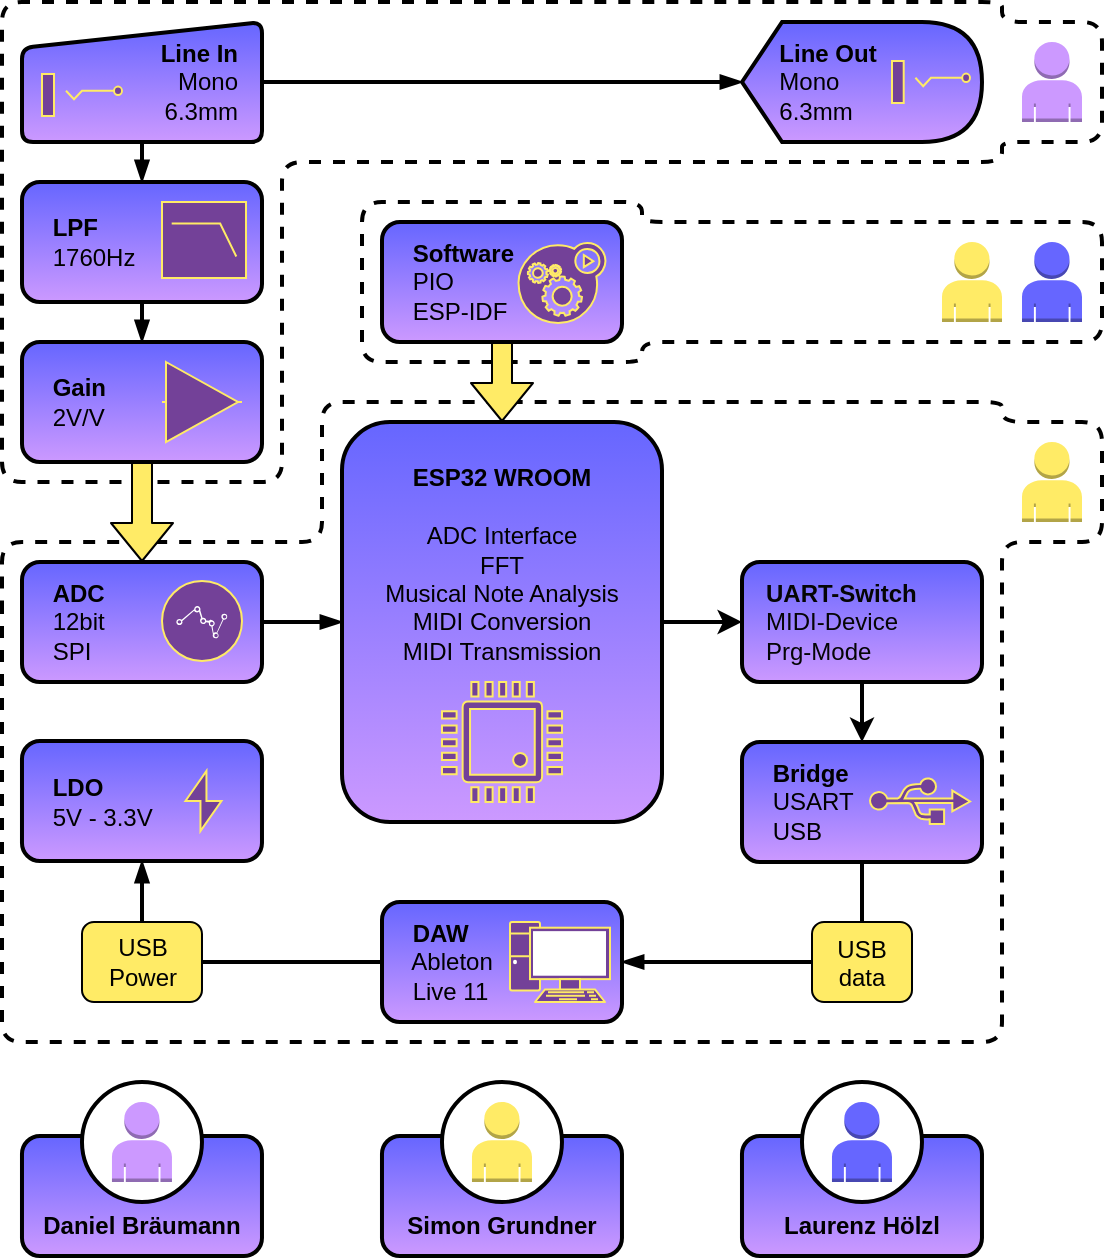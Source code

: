 <mxfile compressed="true" version="16.1.2" type="device"><diagram name="Page-1" id="90a13364-a465-7bf4-72fc-28e22215d7a0"><mxGraphModel dx="1707" dy="1003" grid="1" gridSize="10" guides="1" tooltips="1" connect="1" arrows="1" fold="1" page="1" pageScale="1.5" pageWidth="827" pageHeight="1169" background="none" math="0" shadow="0"><root><mxCell id="0" style=";html=1;"/><mxCell id="1" style=";html=1;" parent="0"/><mxCell id="XrCChwSz2AS1Mx0FTjyG-165" style="edgeStyle=orthogonalEdgeStyle;rounded=1;orthogonalLoop=1;jettySize=auto;html=1;exitX=1;exitY=0.5;exitDx=0;exitDy=0;entryX=0;entryY=0.5;entryDx=0;entryDy=0;strokeColor=default;strokeWidth=2;fontColor=default;endArrow=blockThin;endFill=1;fillColor=#CC99FF;" parent="1" source="XrCChwSz2AS1Mx0FTjyG-34" target="XrCChwSz2AS1Mx0FTjyG-2" edge="1"><mxGeometry relative="1" as="geometry"/></mxCell><mxCell id="XrCChwSz2AS1Mx0FTjyG-34" value="&amp;nbsp; &amp;nbsp; &lt;b&gt;ADC&lt;br&gt;&lt;/b&gt;&lt;span&gt;&amp;nbsp; &amp;nbsp; 12bit&lt;br&gt;&lt;/span&gt;&lt;b&gt;&amp;nbsp; &amp;nbsp; &lt;/b&gt;SPI" style="rounded=1;whiteSpace=wrap;html=1;shadow=0;glass=0;sketch=0;strokeWidth=2;align=left;fillColor=#6666FF;gradientColor=#CC99FF;" parent="1" vertex="1"><mxGeometry x="430" y="550" width="120" height="60" as="geometry"/></mxCell><mxCell id="XrCChwSz2AS1Mx0FTjyG-75" style="edgeStyle=orthogonalEdgeStyle;rounded=1;orthogonalLoop=1;jettySize=auto;html=1;exitX=1;exitY=0.5;exitDx=0;exitDy=0;entryX=0;entryY=0.5;entryDx=0;entryDy=0;entryPerimeter=0;strokeWidth=2;endArrow=blockThin;endFill=1;" parent="1" source="XrCChwSz2AS1Mx0FTjyG-1" target="XrCChwSz2AS1Mx0FTjyG-60" edge="1"><mxGeometry relative="1" as="geometry"/></mxCell><mxCell id="XrCChwSz2AS1Mx0FTjyG-76" style="edgeStyle=orthogonalEdgeStyle;rounded=1;orthogonalLoop=1;jettySize=auto;html=1;strokeWidth=2;endArrow=blockThin;endFill=1;" parent="1" source="XrCChwSz2AS1Mx0FTjyG-1" target="XrCChwSz2AS1Mx0FTjyG-39" edge="1"><mxGeometry relative="1" as="geometry"/></mxCell><mxCell id="XrCChwSz2AS1Mx0FTjyG-1" value="&lt;b&gt;Line In&amp;nbsp; &amp;nbsp;&lt;br&gt;&lt;/b&gt;Mono&amp;nbsp; &amp;nbsp;&lt;br&gt;6.3mm&lt;b&gt;&amp;nbsp; &amp;nbsp;&lt;/b&gt;" style="html=1;strokeWidth=2;shape=manualInput;whiteSpace=wrap;rounded=1;size=13;arcSize=11;glass=0;sketch=0;align=right;gradientColor=#CC99FF;fillColor=#6666FF;" parent="1" vertex="1"><mxGeometry x="430" y="280" width="120" height="60" as="geometry"/></mxCell><mxCell id="eApQmJibWsZ8MjOWo21G-2" style="edgeStyle=orthogonalEdgeStyle;rounded=0;orthogonalLoop=1;jettySize=auto;html=1;entryX=0;entryY=0.5;entryDx=0;entryDy=0;strokeWidth=2;" parent="1" source="XrCChwSz2AS1Mx0FTjyG-2" target="eApQmJibWsZ8MjOWo21G-1" edge="1"><mxGeometry relative="1" as="geometry"/></mxCell><mxCell id="XrCChwSz2AS1Mx0FTjyG-2" value="&lt;b&gt;&lt;br&gt;ESP32 WROOM&lt;/b&gt;&lt;br&gt;&lt;br&gt;ADC Interface&lt;br&gt;FFT&lt;br&gt;Musical Note Analysis&lt;br&gt;MIDI Conversion&lt;br&gt;MIDI Transmission" style="rounded=1;whiteSpace=wrap;html=1;glass=0;sketch=0;strokeWidth=2;verticalAlign=top;gradientColor=#CC99FF;fillColor=#6666FF;" parent="1" vertex="1"><mxGeometry x="590" y="480" width="160" height="200" as="geometry"/></mxCell><mxCell id="XrCChwSz2AS1Mx0FTjyG-30" value="" style="aspect=fixed;perimeter=ellipsePerimeter;html=1;align=center;shadow=0;dashed=0;fontColor=#4277BB;labelBackgroundColor=#ffffff;fontSize=12;spacingTop=3;image;image=img/lib/ibm/analytics/data_repositories.svg;rounded=0;glass=0;sketch=0;strokeWidth=2;imageBackground=none;imageBorder=none;" parent="1" vertex="1"><mxGeometry x="500" y="559.5" width="40" height="40" as="geometry"/></mxCell><mxCell id="XrCChwSz2AS1Mx0FTjyG-77" style="edgeStyle=orthogonalEdgeStyle;rounded=1;orthogonalLoop=1;jettySize=auto;html=1;strokeWidth=2;endArrow=blockThin;endFill=1;" parent="1" source="XrCChwSz2AS1Mx0FTjyG-39" target="XrCChwSz2AS1Mx0FTjyG-73" edge="1"><mxGeometry relative="1" as="geometry"/></mxCell><mxCell id="XrCChwSz2AS1Mx0FTjyG-39" value="&amp;nbsp; &amp;nbsp; &lt;b&gt;LPF&lt;/b&gt;&lt;br&gt;&lt;b&gt;&amp;nbsp; &amp;nbsp; &lt;/b&gt;1760Hz" style="rounded=1;whiteSpace=wrap;html=1;shadow=0;glass=0;sketch=0;strokeWidth=2;align=left;fillColor=#6666FF;gradientColor=#CC99FF;" parent="1" vertex="1"><mxGeometry x="430" y="360" width="120" height="60" as="geometry"/></mxCell><mxCell id="XrCChwSz2AS1Mx0FTjyG-15" value="" style="verticalLabelPosition=bottom;shadow=0;dashed=0;align=center;html=1;verticalAlign=top;shape=mxgraph.electrical.logic_gates.lowpass_filter;rounded=0;glass=0;sketch=0;strokeWidth=1;fillColor=#734198;strokeColor=#FFEB66;" parent="1" vertex="1"><mxGeometry x="500" y="370" width="42" height="38" as="geometry"/></mxCell><mxCell id="XrCChwSz2AS1Mx0FTjyG-46" value="" style="ellipse;whiteSpace=wrap;html=1;aspect=fixed;rounded=0;shadow=0;glass=0;sketch=0;strokeColor=#FFEB66;strokeWidth=1;fillColor=none;gradientColor=#CC99FF;" parent="1" vertex="1"><mxGeometry x="500" y="559.5" width="40" height="40" as="geometry"/></mxCell><mxCell id="XrCChwSz2AS1Mx0FTjyG-51" value="" style="pointerEvents=1;verticalLabelPosition=bottom;shadow=0;dashed=0;align=center;html=1;verticalAlign=top;shape=mxgraph.electrical.miscellaneous.2_conductor_jack;rounded=0;glass=0;sketch=0;strokeColor=#FFEB66;strokeWidth=1;fillColor=#734198;gradientColor=none;direction=east;" parent="1" vertex="1"><mxGeometry x="440" y="306" width="40" height="21" as="geometry"/></mxCell><mxCell id="XrCChwSz2AS1Mx0FTjyG-182" style="edgeStyle=orthogonalEdgeStyle;rounded=1;orthogonalLoop=1;jettySize=auto;html=1;exitX=0;exitY=0.5;exitDx=0;exitDy=0;strokeColor=default;strokeWidth=2;fontColor=default;endArrow=none;endFill=0;fillColor=#CC99FF;" parent="1" source="XrCChwSz2AS1Mx0FTjyG-53" target="XrCChwSz2AS1Mx0FTjyG-181" edge="1"><mxGeometry relative="1" as="geometry"><mxPoint x="540" y="770" as="targetPoint"/></mxGeometry></mxCell><mxCell id="XrCChwSz2AS1Mx0FTjyG-53" value="&amp;nbsp; &amp;nbsp; &lt;b&gt;DAW&lt;/b&gt;&lt;br&gt;&amp;nbsp; &amp;nbsp; Ableton&lt;br&gt;&amp;nbsp; &amp;nbsp; Live 11" style="rounded=1;whiteSpace=wrap;html=1;shadow=0;glass=0;sketch=0;strokeColor=#000000;strokeWidth=2;fillColor=#6666FF;gradientColor=#CC99FF;align=left;" parent="1" vertex="1"><mxGeometry x="610" y="720" width="120" height="60" as="geometry"/></mxCell><mxCell id="XrCChwSz2AS1Mx0FTjyG-52" value="" style="fontColor=#0066CC;verticalAlign=top;verticalLabelPosition=bottom;labelPosition=center;align=center;html=1;outlineConnect=0;fillColor=#734198;strokeColor=#FFEB66;gradientColor=none;gradientDirection=north;strokeWidth=2;shape=mxgraph.networks.pc;rounded=1;shadow=0;glass=0;sketch=0;" parent="1" vertex="1"><mxGeometry x="674" y="730" width="50" height="40" as="geometry"/></mxCell><mxCell id="XrCChwSz2AS1Mx0FTjyG-54" value="" style="pointerEvents=1;shadow=0;dashed=0;html=1;strokeColor=#FFEB66;fillColor=#734198;labelPosition=center;verticalLabelPosition=bottom;verticalAlign=top;align=center;outlineConnect=0;shape=mxgraph.veeam.cpu;rounded=1;glass=0;sketch=0;strokeWidth=1;gradientColor=none;" parent="1" vertex="1"><mxGeometry x="640" y="610" width="60" height="60" as="geometry"/></mxCell><mxCell id="XrCChwSz2AS1Mx0FTjyG-55" value="&lt;b&gt;&amp;nbsp; &amp;nbsp; Bridge&lt;/b&gt;&lt;br&gt;&amp;nbsp; &amp;nbsp; USART&lt;br&gt;&amp;nbsp; &amp;nbsp; USB" style="rounded=1;whiteSpace=wrap;html=1;shadow=0;glass=0;sketch=0;strokeColor=#000000;strokeWidth=2;fillColor=#6666FF;gradientColor=#CC99FF;align=left;" parent="1" vertex="1"><mxGeometry x="790" y="640" width="120" height="60" as="geometry"/></mxCell><mxCell id="XrCChwSz2AS1Mx0FTjyG-60" value="&lt;div style=&quot;&quot;&gt;&lt;b style=&quot;background-color: initial;&quot;&gt;&amp;nbsp; &amp;nbsp; &amp;nbsp;Line Out&lt;/b&gt;&lt;/div&gt;&lt;div style=&quot;&quot;&gt;&lt;b style=&quot;font-weight: bold; background-color: initial;&quot;&gt;&amp;nbsp; &amp;nbsp; &amp;nbsp;&lt;/b&gt;&lt;span style=&quot;background-color: initial;&quot;&gt;Mono&lt;/span&gt;&lt;/div&gt;&lt;span style=&quot;background-color: initial;&quot;&gt;&lt;div style=&quot;&quot;&gt;&lt;span style=&quot;background-color: initial;&quot;&gt;&amp;nbsp; &amp;nbsp; &amp;nbsp;6.3mm&lt;/span&gt;&lt;/div&gt;&lt;/span&gt;" style="shape=display;whiteSpace=wrap;html=1;rounded=0;glass=0;sketch=0;strokeWidth=2;align=left;size=0.167;gradientColor=#CC99FF;fillColor=#6666FF;" parent="1" vertex="1"><mxGeometry x="790" y="280" width="120" height="60" as="geometry"/></mxCell><mxCell id="XrCChwSz2AS1Mx0FTjyG-61" value="" style="pointerEvents=1;verticalLabelPosition=bottom;shadow=0;dashed=0;align=center;html=1;verticalAlign=top;shape=mxgraph.electrical.miscellaneous.2_conductor_jack;rounded=0;glass=0;sketch=0;strokeColor=#FFEB66;strokeWidth=1;fillColor=#734198;gradientColor=none;" parent="1" vertex="1"><mxGeometry x="865" y="299.5" width="39" height="21" as="geometry"/></mxCell><mxCell id="XrCChwSz2AS1Mx0FTjyG-73" value="&lt;b&gt;&amp;nbsp; &amp;nbsp; Gain&lt;br&gt;&amp;nbsp; &amp;nbsp; &lt;/b&gt;2V/V" style="rounded=1;whiteSpace=wrap;html=1;shadow=0;glass=0;sketch=0;strokeColor=#000000;strokeWidth=2;fillColor=#6666FF;gradientColor=#CC99FF;align=left;" parent="1" vertex="1"><mxGeometry x="430" y="440" width="120" height="60" as="geometry"/></mxCell><mxCell id="XrCChwSz2AS1Mx0FTjyG-19" value="" style="verticalLabelPosition=bottom;shadow=0;dashed=0;align=center;html=1;verticalAlign=top;shape=mxgraph.electrical.abstract.amplifier;rounded=0;glass=0;sketch=0;strokeWidth=1;fillColor=#734198;strokeColor=#FFEB66;" parent="1" vertex="1"><mxGeometry x="500" y="450" width="40" height="40" as="geometry"/></mxCell><mxCell id="XrCChwSz2AS1Mx0FTjyG-81" value="" style="endArrow=none;dashed=1;html=1;strokeWidth=2;rounded=1;" parent="1" edge="1"><mxGeometry width="50" height="50" relative="1" as="geometry"><mxPoint x="710" y="270" as="sourcePoint"/><mxPoint x="710" y="270" as="targetPoint"/><Array as="points"><mxPoint x="420" y="270"/><mxPoint x="420" y="429"/><mxPoint x="420" y="510"/><mxPoint x="560" y="510"/><mxPoint x="560" y="350"/><mxPoint x="920" y="350"/><mxPoint x="920" y="340"/><mxPoint x="970" y="340"/><mxPoint x="970" y="280"/><mxPoint x="920" y="280"/><mxPoint x="920" y="270"/></Array></mxGeometry></mxCell><mxCell id="XrCChwSz2AS1Mx0FTjyG-85" value="" style="endArrow=none;dashed=1;html=1;rounded=1;strokeWidth=2;" parent="1" edge="1"><mxGeometry y="-20" width="50" height="50" relative="1" as="geometry"><mxPoint x="420" y="570" as="sourcePoint"/><mxPoint x="420" y="570" as="targetPoint"/><Array as="points"><mxPoint x="420" y="620"/><mxPoint x="420" y="700"/><mxPoint x="420" y="790"/><mxPoint x="920" y="790"/><mxPoint x="920" y="540"/><mxPoint x="970" y="540"/><mxPoint x="970" y="480"/><mxPoint x="920" y="480"/><mxPoint x="920" y="470"/><mxPoint x="580" y="470"/><mxPoint x="580" y="540"/><mxPoint x="420" y="540"/></Array><mxPoint as="offset"/></mxGeometry></mxCell><mxCell id="XrCChwSz2AS1Mx0FTjyG-90" value="&lt;b&gt;&amp;nbsp; &amp;nbsp; Software&lt;br&gt;&amp;nbsp; &amp;nbsp; &lt;/b&gt;PIO&lt;br&gt;&amp;nbsp; &amp;nbsp; ESP-IDF" style="rounded=1;whiteSpace=wrap;html=1;shadow=0;glass=0;sketch=0;strokeColor=#000000;strokeWidth=2;fillColor=#6666FF;gradientColor=#CC99FF;align=left;" parent="1" vertex="1"><mxGeometry x="610" y="380" width="120" height="60" as="geometry"/></mxCell><mxCell id="XrCChwSz2AS1Mx0FTjyG-89" value="" style="sketch=0;html=1;aspect=fixed;strokeColor=#FFEB66;shadow=0;align=center;verticalAlign=top;fillColor=#734198;shape=mxgraph.gcp2.gear_load;rounded=1;glass=0;strokeWidth=1;" parent="1" vertex="1"><mxGeometry x="678.26" y="390.5" width="43.48" height="40" as="geometry"/></mxCell><mxCell id="XrCChwSz2AS1Mx0FTjyG-101" value="" style="outlineConnect=0;dashed=0;verticalLabelPosition=bottom;verticalAlign=top;align=center;html=1;shape=mxgraph.aws3.user;fillColor=#6666FF;rounded=1;shadow=0;glass=0;sketch=0;strokeColor=none;strokeWidth=2;" parent="1" vertex="1"><mxGeometry x="930" y="390" width="30" height="40" as="geometry"/></mxCell><mxCell id="XrCChwSz2AS1Mx0FTjyG-102" value="" style="outlineConnect=0;dashed=0;verticalLabelPosition=bottom;verticalAlign=top;align=center;html=1;shape=mxgraph.aws3.user;fillColor=#CC99FF;rounded=1;shadow=0;glass=0;sketch=0;strokeColor=none;strokeWidth=2;" parent="1" vertex="1"><mxGeometry x="930" y="290" width="30" height="40" as="geometry"/></mxCell><mxCell id="XrCChwSz2AS1Mx0FTjyG-103" value="" style="outlineConnect=0;dashed=0;verticalLabelPosition=bottom;verticalAlign=top;align=center;html=1;shape=mxgraph.aws3.user;fillColor=#FFEB66;rounded=1;shadow=0;glass=0;sketch=0;strokeColor=none;strokeWidth=2;" parent="1" vertex="1"><mxGeometry x="930" y="490" width="30" height="40" as="geometry"/></mxCell><mxCell id="XrCChwSz2AS1Mx0FTjyG-107" value="" style="outlineConnect=0;dashed=0;verticalLabelPosition=bottom;verticalAlign=top;align=center;html=1;shape=mxgraph.aws3.user;fillColor=#FFEB66;rounded=1;shadow=0;glass=0;sketch=0;strokeColor=none;strokeWidth=2;" parent="1" vertex="1"><mxGeometry x="890" y="390" width="30" height="40" as="geometry"/></mxCell><mxCell id="XrCChwSz2AS1Mx0FTjyG-115" value="&lt;b&gt;&amp;nbsp; &amp;nbsp; LDO&lt;br&gt;&lt;/b&gt;&amp;nbsp; &amp;nbsp; 5V - 3.3V" style="rounded=1;whiteSpace=wrap;html=1;shadow=0;glass=0;sketch=0;strokeColor=#000000;strokeWidth=2;fillColor=#6666FF;gradientColor=#CC99FF;align=left;" parent="1" vertex="1"><mxGeometry x="429.99" y="639.5" width="120" height="60" as="geometry"/></mxCell><mxCell id="XrCChwSz2AS1Mx0FTjyG-139" value="" style="html=1;verticalLabelPosition=bottom;align=center;labelBackgroundColor=#ffffff;verticalAlign=top;strokeWidth=1;strokeColor=#FFEB66;shadow=0;dashed=0;shape=mxgraph.ios7.icons.flash;rounded=1;glass=0;sketch=0;fontColor=#FFEB66;fillColor=#734198;gradientColor=none;" parent="1" vertex="1"><mxGeometry x="511.73" y="654.5" width="18" height="30" as="geometry"/></mxCell><mxCell id="XrCChwSz2AS1Mx0FTjyG-141" value="" style="sketch=0;aspect=fixed;pointerEvents=1;shadow=0;dashed=0;html=1;strokeColor=#FFEB66;labelPosition=center;verticalLabelPosition=bottom;verticalAlign=top;align=center;fillColor=#734198;shape=mxgraph.mscae.enterprise.usb;rounded=1;glass=0;labelBorderColor=default;strokeWidth=1;fontColor=#FFEB66;" parent="1" vertex="1"><mxGeometry x="854" y="658" width="50" height="23" as="geometry"/></mxCell><mxCell id="XrCChwSz2AS1Mx0FTjyG-161" value="" style="endArrow=none;dashed=1;html=1;rounded=1;strokeColor=default;strokeWidth=2;fontColor=default;fillColor=#CC99FF;" parent="1" edge="1"><mxGeometry width="50" height="50" relative="1" as="geometry"><mxPoint x="970" y="410" as="sourcePoint"/><mxPoint x="970" y="410" as="targetPoint"/><Array as="points"><mxPoint x="970" y="440"/><mxPoint x="740" y="440"/><mxPoint x="740" y="450"/><mxPoint x="600" y="450"/><mxPoint x="600" y="370"/><mxPoint x="740" y="370"/><mxPoint x="740" y="380"/><mxPoint x="970" y="380"/></Array></mxGeometry></mxCell><mxCell id="XrCChwSz2AS1Mx0FTjyG-159" style="edgeStyle=orthogonalEdgeStyle;rounded=1;orthogonalLoop=1;jettySize=auto;html=1;exitX=0.5;exitY=1;exitDx=0;exitDy=0;entryX=0.5;entryY=0;entryDx=0;entryDy=0;strokeColor=default;strokeWidth=1;fontColor=default;endArrow=blockThin;endFill=1;fillColor=#FFEB66;shape=flexArrow;" parent="1" source="XrCChwSz2AS1Mx0FTjyG-90" target="XrCChwSz2AS1Mx0FTjyG-2" edge="1"><mxGeometry relative="1" as="geometry"/></mxCell><mxCell id="XrCChwSz2AS1Mx0FTjyG-167" style="edgeStyle=orthogonalEdgeStyle;rounded=1;orthogonalLoop=1;jettySize=auto;html=1;entryX=0.5;entryY=0;entryDx=0;entryDy=0;strokeColor=default;strokeWidth=1;fontColor=default;endArrow=blockThin;endFill=1;fillColor=#FFEB66;shape=flexArrow;" parent="1" source="XrCChwSz2AS1Mx0FTjyG-73" target="XrCChwSz2AS1Mx0FTjyG-34" edge="1"><mxGeometry relative="1" as="geometry"/></mxCell><mxCell id="XrCChwSz2AS1Mx0FTjyG-185" style="edgeStyle=orthogonalEdgeStyle;rounded=1;orthogonalLoop=1;jettySize=auto;html=1;entryX=1;entryY=0.5;entryDx=0;entryDy=0;strokeColor=default;strokeWidth=2;fontColor=default;endArrow=blockThin;endFill=1;fillColor=#CC99FF;" parent="1" source="XrCChwSz2AS1Mx0FTjyG-173" target="XrCChwSz2AS1Mx0FTjyG-53" edge="1"><mxGeometry relative="1" as="geometry"/></mxCell><mxCell id="XrCChwSz2AS1Mx0FTjyG-173" value="USB&#10;data" style="text;align=center;verticalAlign=middle;resizable=0;points=[];autosize=1;strokeColor=default;fillColor=#FFEB66;fontColor=default;rounded=1;" parent="1" vertex="1"><mxGeometry x="825" y="730" width="50" height="40" as="geometry"/></mxCell><mxCell id="XrCChwSz2AS1Mx0FTjyG-174" value="" style="edgeStyle=orthogonalEdgeStyle;rounded=1;orthogonalLoop=1;jettySize=auto;html=1;exitX=0.5;exitY=1;exitDx=0;exitDy=0;entryX=0.5;entryY=0;entryDx=0;entryDy=0;strokeColor=default;strokeWidth=2;fontColor=default;endArrow=none;endFill=1;fillColor=#CC99FF;" parent="1" source="XrCChwSz2AS1Mx0FTjyG-55" target="XrCChwSz2AS1Mx0FTjyG-173" edge="1"><mxGeometry relative="1" as="geometry"><mxPoint x="850" y="660" as="sourcePoint"/><mxPoint x="850" y="740" as="targetPoint"/></mxGeometry></mxCell><mxCell id="XrCChwSz2AS1Mx0FTjyG-183" style="edgeStyle=orthogonalEdgeStyle;rounded=1;orthogonalLoop=1;jettySize=auto;html=1;strokeColor=default;strokeWidth=2;fontColor=default;endArrow=blockThin;endFill=1;fillColor=#CC99FF;" parent="1" source="XrCChwSz2AS1Mx0FTjyG-181" target="XrCChwSz2AS1Mx0FTjyG-115" edge="1"><mxGeometry relative="1" as="geometry"/></mxCell><mxCell id="XrCChwSz2AS1Mx0FTjyG-181" value="USB&lt;br&gt;Power&lt;br&gt;" style="text;html=1;align=center;verticalAlign=middle;resizable=0;points=[];autosize=1;strokeColor=default;fillColor=#FFEB66;fontColor=default;rounded=1;" parent="1" vertex="1"><mxGeometry x="459.995" y="730" width="60" height="40" as="geometry"/></mxCell><mxCell id="MDvXdJBfjP7d_QoBeSWp-39" value="&lt;b&gt;&lt;br&gt;&lt;br&gt;Daniel Bräumann&lt;/b&gt;" style="rounded=1;whiteSpace=wrap;html=1;shadow=0;strokeColor=default;strokeWidth=2;fillColor=#CC99FF;gradientColor=#6666FF;gradientDirection=north;" parent="1" vertex="1"><mxGeometry x="429.99" y="837" width="120" height="60" as="geometry"/></mxCell><mxCell id="MDvXdJBfjP7d_QoBeSWp-40" value="&lt;b&gt;&lt;br&gt;&lt;br&gt;Simon Grundner&lt;/b&gt;" style="rounded=1;whiteSpace=wrap;html=1;shadow=0;strokeColor=default;strokeWidth=2;fillColor=#CC99FF;gradientColor=#6666FF;gradientDirection=north;" parent="1" vertex="1"><mxGeometry x="609.99" y="837" width="120" height="60" as="geometry"/></mxCell><mxCell id="MDvXdJBfjP7d_QoBeSWp-41" value="&lt;b&gt;&lt;br&gt;&lt;br&gt;Laurenz Hölzl&lt;/b&gt;" style="rounded=1;whiteSpace=wrap;html=1;shadow=0;strokeColor=default;strokeWidth=2;fillColor=#CC99FF;gradientColor=#6666FF;gradientDirection=north;" parent="1" vertex="1"><mxGeometry x="789.99" y="837" width="120" height="60" as="geometry"/></mxCell><mxCell id="MDvXdJBfjP7d_QoBeSWp-46" value="" style="ellipse;whiteSpace=wrap;html=1;rounded=1;shadow=0;sketch=0;strokeColor=default;strokeWidth=2;fillColor=default;gradientColor=none;gradientDirection=south;" parent="1" vertex="1"><mxGeometry x="459.99" y="810" width="60" height="60" as="geometry"/></mxCell><mxCell id="MDvXdJBfjP7d_QoBeSWp-44" value="" style="outlineConnect=0;dashed=0;verticalLabelPosition=bottom;verticalAlign=top;align=center;html=1;shape=mxgraph.aws3.user;fillColor=#CC99FF;rounded=1;shadow=0;glass=0;sketch=0;strokeColor=none;strokeWidth=2;" parent="1" vertex="1"><mxGeometry x="474.98" y="820" width="30" height="40" as="geometry"/></mxCell><mxCell id="MDvXdJBfjP7d_QoBeSWp-47" value="" style="ellipse;whiteSpace=wrap;html=1;rounded=1;shadow=0;sketch=0;strokeColor=default;strokeWidth=2;fillColor=default;gradientColor=none;gradientDirection=south;" parent="1" vertex="1"><mxGeometry x="639.99" y="810" width="60" height="60" as="geometry"/></mxCell><mxCell id="MDvXdJBfjP7d_QoBeSWp-48" value="" style="ellipse;whiteSpace=wrap;html=1;rounded=1;shadow=0;sketch=0;strokeColor=default;strokeWidth=2;fillColor=default;gradientColor=none;gradientDirection=south;" parent="1" vertex="1"><mxGeometry x="819.99" y="810" width="60" height="60" as="geometry"/></mxCell><mxCell id="MDvXdJBfjP7d_QoBeSWp-42" value="" style="outlineConnect=0;dashed=0;verticalLabelPosition=bottom;verticalAlign=top;align=center;html=1;shape=mxgraph.aws3.user;fillColor=#FFEB66;rounded=1;shadow=0;glass=0;sketch=0;strokeColor=none;strokeWidth=2;" parent="1" vertex="1"><mxGeometry x="654.99" y="820" width="30" height="40" as="geometry"/></mxCell><mxCell id="MDvXdJBfjP7d_QoBeSWp-43" value="" style="outlineConnect=0;dashed=0;verticalLabelPosition=bottom;verticalAlign=top;align=center;html=1;shape=mxgraph.aws3.user;fillColor=#6666FF;rounded=1;shadow=0;glass=0;sketch=0;strokeColor=none;strokeWidth=2;" parent="1" vertex="1"><mxGeometry x="834.99" y="820" width="30" height="40" as="geometry"/></mxCell><mxCell id="eApQmJibWsZ8MjOWo21G-3" style="edgeStyle=orthogonalEdgeStyle;rounded=0;orthogonalLoop=1;jettySize=auto;html=1;exitX=0.5;exitY=1;exitDx=0;exitDy=0;entryX=0.5;entryY=0;entryDx=0;entryDy=0;strokeWidth=2;" parent="1" source="eApQmJibWsZ8MjOWo21G-1" target="XrCChwSz2AS1Mx0FTjyG-55" edge="1"><mxGeometry relative="1" as="geometry"/></mxCell><mxCell id="eApQmJibWsZ8MjOWo21G-1" value="&lt;b style=&quot;color: rgb(5 , 5 , 5)&quot;&gt;&amp;nbsp; &amp;nbsp;UART-Switch&lt;br&gt;&amp;nbsp; &amp;nbsp;&lt;/b&gt;&lt;span style=&quot;color: rgb(5 , 5 , 5)&quot;&gt;MIDI-Device&lt;/span&gt;&lt;br style=&quot;color: rgb(5 , 5 , 5)&quot;&gt;&lt;span style=&quot;color: rgb(5 , 5 , 5)&quot;&gt;&amp;nbsp; &amp;nbsp;Prg-Mode&lt;/span&gt;" style="rounded=1;whiteSpace=wrap;html=1;shadow=0;glass=0;sketch=0;strokeColor=#000000;strokeWidth=2;fillColor=#6666FF;gradientColor=#CC99FF;align=left;" parent="1" vertex="1"><mxGeometry x="790" y="550" width="120" height="60" as="geometry"/></mxCell></root></mxGraphModel></diagram></mxfile>